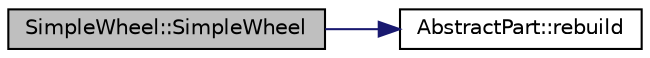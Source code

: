 digraph "SimpleWheel::SimpleWheel"
{
  edge [fontname="Helvetica",fontsize="10",labelfontname="Helvetica",labelfontsize="10"];
  node [fontname="Helvetica",fontsize="10",shape=record];
  rankdir="LR";
  Node1 [label="SimpleWheel::SimpleWheel",height=0.2,width=0.4,color="black", fillcolor="grey75", style="filled" fontcolor="black"];
  Node1 -> Node2 [color="midnightblue",fontsize="10",style="solid",fontname="Helvetica"];
  Node2 [label="AbstractPart::rebuild",height=0.2,width=0.4,color="black", fillcolor="white", style="filled",URL="$classAbstractPart.html#a06732798fd060a805f89e2a9a66e5368",tooltip="Rebuild the part."];
}
